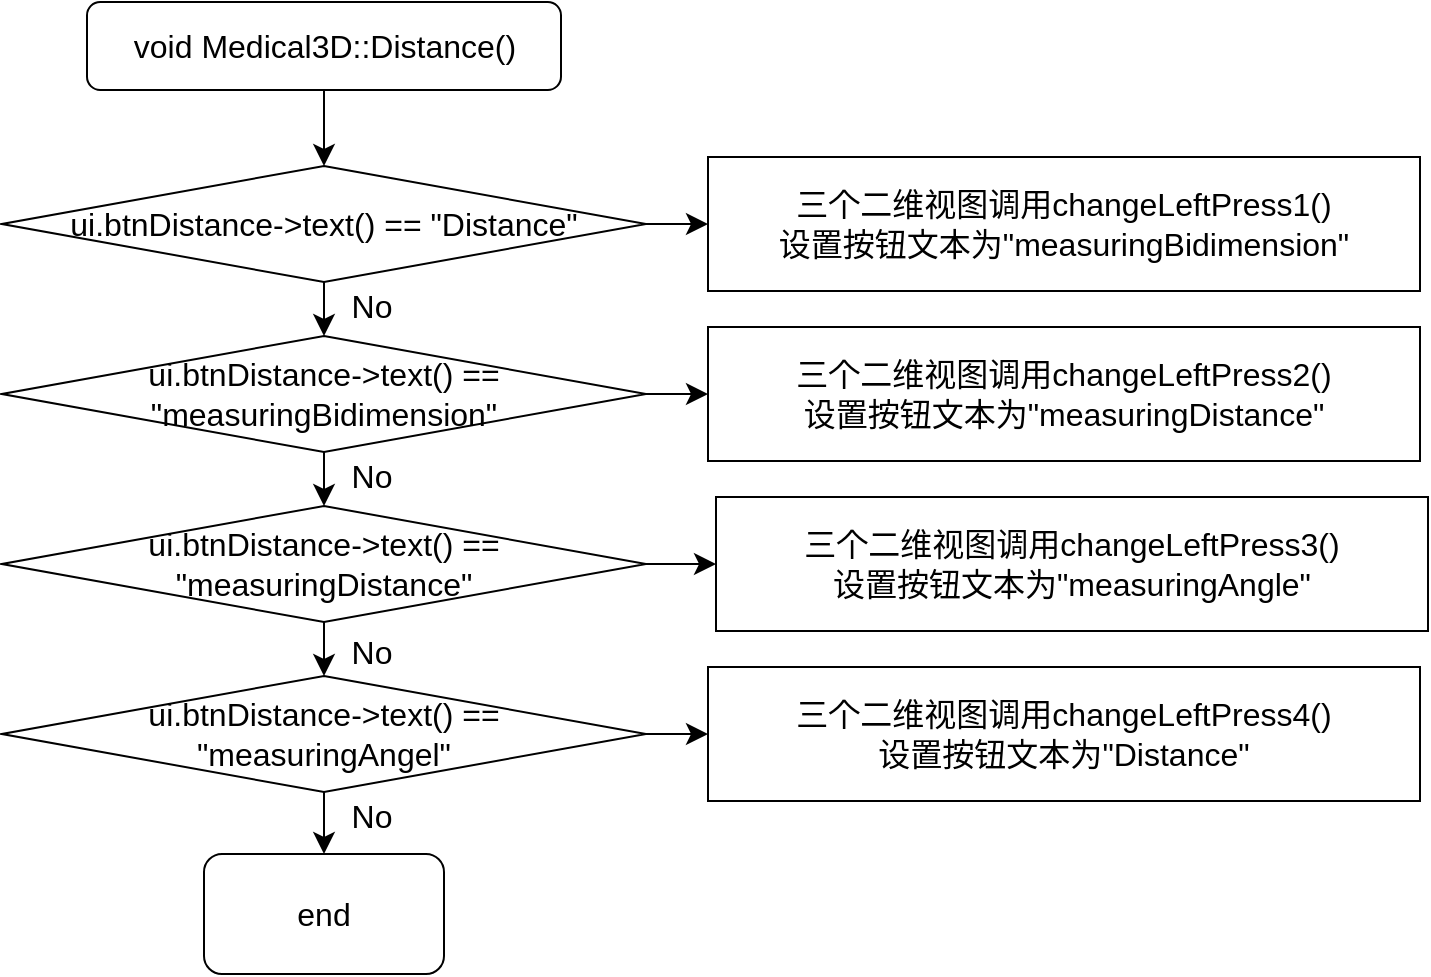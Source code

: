 <mxfile version="22.0.8" type="github" pages="2">
  <diagram name="第 1 页" id="HdRl2YGbc42Iuh6aecqo">
    <mxGraphModel dx="1690" dy="972" grid="0" gridSize="10" guides="1" tooltips="1" connect="1" arrows="1" fold="1" page="0" pageScale="1" pageWidth="827" pageHeight="1169" math="0" shadow="0">
      <root>
        <mxCell id="0" />
        <mxCell id="1" parent="0" />
        <mxCell id="xssw1aRKkbNy5G8T9aDr-10" value="" style="edgeStyle=none;curved=1;rounded=0;orthogonalLoop=1;jettySize=auto;html=1;fontSize=12;startSize=8;endSize=8;" edge="1" parent="1" source="xssw1aRKkbNy5G8T9aDr-4" target="xssw1aRKkbNy5G8T9aDr-9">
          <mxGeometry relative="1" as="geometry" />
        </mxCell>
        <mxCell id="xssw1aRKkbNy5G8T9aDr-21" value="" style="edgeStyle=none;curved=1;rounded=0;orthogonalLoop=1;jettySize=auto;html=1;fontSize=12;startSize=8;endSize=8;" edge="1" parent="1" source="xssw1aRKkbNy5G8T9aDr-4" target="xssw1aRKkbNy5G8T9aDr-20">
          <mxGeometry relative="1" as="geometry" />
        </mxCell>
        <mxCell id="xssw1aRKkbNy5G8T9aDr-4" value="ui.btnDistance-&amp;gt;text() == &quot;Distance&quot;" style="rhombus;whiteSpace=wrap;html=1;fontSize=16;rounded=0;" vertex="1" parent="1">
          <mxGeometry x="-74" y="-101" width="322" height="58" as="geometry" />
        </mxCell>
        <mxCell id="xssw1aRKkbNy5G8T9aDr-12" value="" style="edgeStyle=none;curved=1;rounded=0;orthogonalLoop=1;jettySize=auto;html=1;fontSize=12;startSize=8;endSize=8;" edge="1" parent="1" source="xssw1aRKkbNy5G8T9aDr-9" target="xssw1aRKkbNy5G8T9aDr-11">
          <mxGeometry relative="1" as="geometry" />
        </mxCell>
        <mxCell id="xssw1aRKkbNy5G8T9aDr-26" value="" style="edgeStyle=none;curved=1;rounded=0;orthogonalLoop=1;jettySize=auto;html=1;fontSize=12;startSize=8;endSize=8;" edge="1" parent="1" source="xssw1aRKkbNy5G8T9aDr-9" target="xssw1aRKkbNy5G8T9aDr-23">
          <mxGeometry relative="1" as="geometry" />
        </mxCell>
        <mxCell id="xssw1aRKkbNy5G8T9aDr-9" value="ui.btnDistance-&amp;gt;text() == &quot;measuringBidimension&quot;" style="rhombus;whiteSpace=wrap;html=1;fontSize=16;rounded=0;" vertex="1" parent="1">
          <mxGeometry x="-74" y="-16" width="322" height="58" as="geometry" />
        </mxCell>
        <mxCell id="xssw1aRKkbNy5G8T9aDr-14" value="" style="edgeStyle=none;curved=1;rounded=0;orthogonalLoop=1;jettySize=auto;html=1;fontSize=12;startSize=8;endSize=8;" edge="1" parent="1" source="xssw1aRKkbNy5G8T9aDr-11" target="xssw1aRKkbNy5G8T9aDr-13">
          <mxGeometry relative="1" as="geometry" />
        </mxCell>
        <mxCell id="xssw1aRKkbNy5G8T9aDr-27" value="" style="edgeStyle=none;curved=1;rounded=0;orthogonalLoop=1;jettySize=auto;html=1;fontSize=12;startSize=8;endSize=8;" edge="1" parent="1" source="xssw1aRKkbNy5G8T9aDr-11" target="xssw1aRKkbNy5G8T9aDr-24">
          <mxGeometry relative="1" as="geometry" />
        </mxCell>
        <mxCell id="xssw1aRKkbNy5G8T9aDr-11" value="ui.btnDistance-&amp;gt;text() == &quot;measuringDistance&quot;" style="rhombus;whiteSpace=wrap;html=1;fontSize=16;rounded=0;" vertex="1" parent="1">
          <mxGeometry x="-74" y="69" width="322" height="58" as="geometry" />
        </mxCell>
        <mxCell id="xssw1aRKkbNy5G8T9aDr-28" value="" style="edgeStyle=none;curved=1;rounded=0;orthogonalLoop=1;jettySize=auto;html=1;fontSize=12;startSize=8;endSize=8;" edge="1" parent="1" source="xssw1aRKkbNy5G8T9aDr-13" target="xssw1aRKkbNy5G8T9aDr-25">
          <mxGeometry relative="1" as="geometry" />
        </mxCell>
        <mxCell id="xssw1aRKkbNy5G8T9aDr-32" value="" style="edgeStyle=none;curved=1;rounded=0;orthogonalLoop=1;jettySize=auto;html=1;fontSize=12;startSize=8;endSize=8;" edge="1" parent="1" source="xssw1aRKkbNy5G8T9aDr-13" target="xssw1aRKkbNy5G8T9aDr-31">
          <mxGeometry relative="1" as="geometry" />
        </mxCell>
        <mxCell id="xssw1aRKkbNy5G8T9aDr-13" value="ui.btnDistance-&amp;gt;text() == &lt;br&gt;&quot;measuringAngel&quot;" style="rhombus;whiteSpace=wrap;html=1;fontSize=16;rounded=0;" vertex="1" parent="1">
          <mxGeometry x="-74" y="154" width="322" height="58" as="geometry" />
        </mxCell>
        <mxCell id="xssw1aRKkbNy5G8T9aDr-15" value="No" style="text;html=1;strokeColor=none;fillColor=none;align=center;verticalAlign=middle;whiteSpace=wrap;rounded=0;fontSize=16;" vertex="1" parent="1">
          <mxGeometry x="81" y="-46" width="60" height="30" as="geometry" />
        </mxCell>
        <mxCell id="xssw1aRKkbNy5G8T9aDr-17" value="No" style="text;html=1;strokeColor=none;fillColor=none;align=center;verticalAlign=middle;whiteSpace=wrap;rounded=0;fontSize=16;" vertex="1" parent="1">
          <mxGeometry x="81" y="39" width="60" height="30" as="geometry" />
        </mxCell>
        <mxCell id="xssw1aRKkbNy5G8T9aDr-18" value="No" style="text;html=1;strokeColor=none;fillColor=none;align=center;verticalAlign=middle;whiteSpace=wrap;rounded=0;fontSize=16;" vertex="1" parent="1">
          <mxGeometry x="81" y="127" width="60" height="30" as="geometry" />
        </mxCell>
        <mxCell id="xssw1aRKkbNy5G8T9aDr-19" value="No" style="text;html=1;strokeColor=none;fillColor=none;align=center;verticalAlign=middle;whiteSpace=wrap;rounded=0;fontSize=16;" vertex="1" parent="1">
          <mxGeometry x="81" y="209" width="60" height="30" as="geometry" />
        </mxCell>
        <mxCell id="xssw1aRKkbNy5G8T9aDr-20" value="&lt;div&gt;三个二维视图调用changeLeftPress1()&lt;/div&gt;&lt;div&gt;&lt;span style=&quot;background-color: initial;&quot;&gt;设置按钮文本为&lt;/span&gt;&lt;span style=&quot;background-color: initial;&quot;&gt;&quot;measuringBidimension&quot;&lt;/span&gt;&lt;/div&gt;" style="whiteSpace=wrap;html=1;fontSize=16;rounded=0;" vertex="1" parent="1">
          <mxGeometry x="279" y="-105.5" width="356" height="67" as="geometry" />
        </mxCell>
        <mxCell id="xssw1aRKkbNy5G8T9aDr-23" value="&lt;div&gt;三个二维视图调用changeLeftPress2()&lt;/div&gt;&lt;div&gt;&lt;span style=&quot;background-color: initial;&quot;&gt;设置按钮文本为&lt;/span&gt;&lt;span style=&quot;background-color: initial;&quot;&gt;&quot;measuringDistance&quot;&lt;/span&gt;&lt;/div&gt;" style="whiteSpace=wrap;html=1;fontSize=16;rounded=0;" vertex="1" parent="1">
          <mxGeometry x="279" y="-20.5" width="356" height="67" as="geometry" />
        </mxCell>
        <mxCell id="xssw1aRKkbNy5G8T9aDr-24" value="&lt;div&gt;三个二维视图调用changeLeftPress3()&lt;/div&gt;&lt;div&gt;&lt;span style=&quot;background-color: initial;&quot;&gt;设置按钮文本为&lt;/span&gt;&lt;span style=&quot;background-color: initial;&quot;&gt;&quot;measuringAngle&quot;&lt;/span&gt;&lt;/div&gt;" style="whiteSpace=wrap;html=1;fontSize=16;rounded=0;" vertex="1" parent="1">
          <mxGeometry x="283" y="64.5" width="356" height="67" as="geometry" />
        </mxCell>
        <mxCell id="xssw1aRKkbNy5G8T9aDr-25" value="&lt;div&gt;三个二维视图调用changeLeftPress4()&lt;/div&gt;&lt;div&gt;&lt;span style=&quot;background-color: initial;&quot;&gt;设置按钮文本为&lt;/span&gt;&lt;span style=&quot;background-color: initial;&quot;&gt;&quot;Distance&quot;&lt;/span&gt;&lt;/div&gt;" style="whiteSpace=wrap;html=1;fontSize=16;rounded=0;" vertex="1" parent="1">
          <mxGeometry x="279" y="149.5" width="356" height="67" as="geometry" />
        </mxCell>
        <mxCell id="xssw1aRKkbNy5G8T9aDr-31" value="end" style="rounded=1;whiteSpace=wrap;html=1;fontSize=16;" vertex="1" parent="1">
          <mxGeometry x="27" y="243" width="120" height="60" as="geometry" />
        </mxCell>
        <mxCell id="xssw1aRKkbNy5G8T9aDr-35" value="" style="edgeStyle=none;curved=1;rounded=0;orthogonalLoop=1;jettySize=auto;html=1;fontSize=12;startSize=8;endSize=8;entryX=0.5;entryY=0;entryDx=0;entryDy=0;" edge="1" parent="1" source="xssw1aRKkbNy5G8T9aDr-33" target="xssw1aRKkbNy5G8T9aDr-4">
          <mxGeometry relative="1" as="geometry" />
        </mxCell>
        <mxCell id="xssw1aRKkbNy5G8T9aDr-33" value="void Medical3D::Distance()" style="rounded=1;whiteSpace=wrap;html=1;fontSize=16;" vertex="1" parent="1">
          <mxGeometry x="-31.5" y="-183" width="237" height="44" as="geometry" />
        </mxCell>
      </root>
    </mxGraphModel>
  </diagram>
  <diagram id="i5yMb0C_HJSUXAQU9Rcx" name="第 2 页">
    <mxGraphModel dx="1690" dy="972" grid="0" gridSize="10" guides="1" tooltips="1" connect="1" arrows="1" fold="1" page="0" pageScale="1" pageWidth="827" pageHeight="1169" math="0" shadow="0">
      <root>
        <mxCell id="0" />
        <mxCell id="1" parent="0" />
        <mxCell id="fdVgMe3mNUPzpcdjmAQa-2" value="vtkBiDimensionalCallback" style="swimlane;fontStyle=1;align=center;verticalAlign=top;childLayout=stackLayout;horizontal=1;startSize=26;horizontalStack=0;resizeParent=1;resizeParentMax=0;resizeLast=0;collapsible=1;marginBottom=0;whiteSpace=wrap;html=1;fontSize=16;" vertex="1" parent="1">
          <mxGeometry x="-211" y="-29" width="282" height="108" as="geometry" />
        </mxCell>
        <mxCell id="fdVgMe3mNUPzpcdjmAQa-4" value="" style="line;strokeWidth=1;fillColor=none;align=left;verticalAlign=middle;spacingTop=-1;spacingLeft=3;spacingRight=3;rotatable=0;labelPosition=right;points=[];portConstraint=eastwest;strokeColor=inherit;fontSize=16;" vertex="1" parent="fdVgMe3mNUPzpcdjmAQa-2">
          <mxGeometry y="26" width="282" height="8" as="geometry" />
        </mxCell>
        <mxCell id="fdVgMe3mNUPzpcdjmAQa-5" value="+ New()：vtkBiDimensionalCallback*&lt;br&gt;+ Execute()&lt;br&gt;+ vtkBiDimensionalCallback()" style="text;strokeColor=none;fillColor=none;align=left;verticalAlign=top;spacingLeft=4;spacingRight=4;overflow=hidden;rotatable=0;points=[[0,0.5],[1,0.5]];portConstraint=eastwest;whiteSpace=wrap;html=1;fontSize=16;" vertex="1" parent="fdVgMe3mNUPzpcdjmAQa-2">
          <mxGeometry y="34" width="282" height="74" as="geometry" />
        </mxCell>
      </root>
    </mxGraphModel>
  </diagram>
</mxfile>
